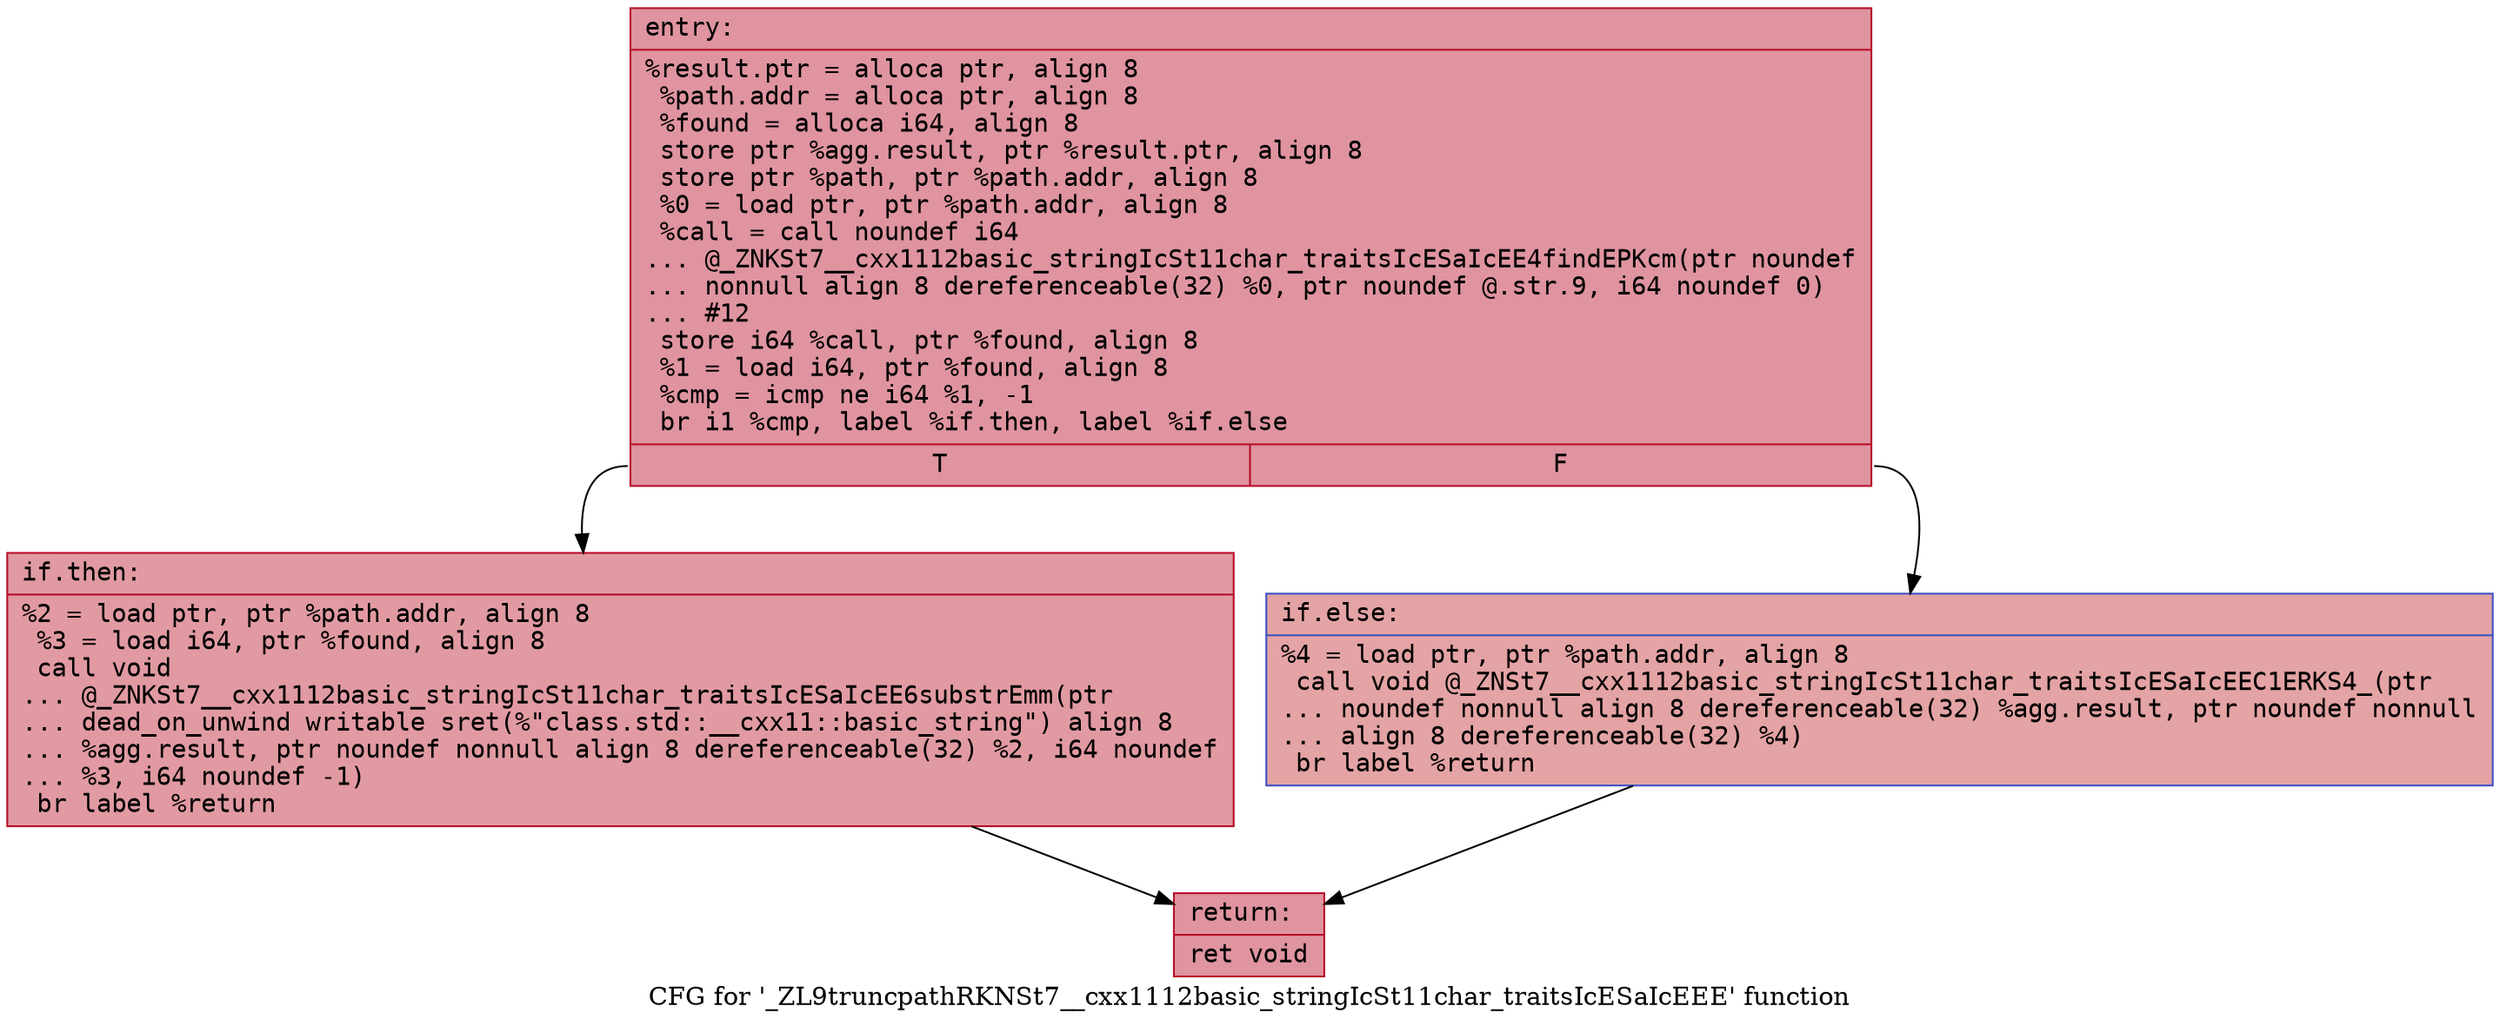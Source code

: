 digraph "CFG for '_ZL9truncpathRKNSt7__cxx1112basic_stringIcSt11char_traitsIcESaIcEEE' function" {
	label="CFG for '_ZL9truncpathRKNSt7__cxx1112basic_stringIcSt11char_traitsIcESaIcEEE' function";

	Node0x55d775284350 [shape=record,color="#b70d28ff", style=filled, fillcolor="#b70d2870" fontname="Courier",label="{entry:\l|  %result.ptr = alloca ptr, align 8\l  %path.addr = alloca ptr, align 8\l  %found = alloca i64, align 8\l  store ptr %agg.result, ptr %result.ptr, align 8\l  store ptr %path, ptr %path.addr, align 8\l  %0 = load ptr, ptr %path.addr, align 8\l  %call = call noundef i64\l... @_ZNKSt7__cxx1112basic_stringIcSt11char_traitsIcESaIcEE4findEPKcm(ptr noundef\l... nonnull align 8 dereferenceable(32) %0, ptr noundef @.str.9, i64 noundef 0)\l... #12\l  store i64 %call, ptr %found, align 8\l  %1 = load i64, ptr %found, align 8\l  %cmp = icmp ne i64 %1, -1\l  br i1 %cmp, label %if.then, label %if.else\l|{<s0>T|<s1>F}}"];
	Node0x55d775284350:s0 -> Node0x55d7752847f0[tooltip="entry -> if.then\nProbability 62.50%" ];
	Node0x55d775284350:s1 -> Node0x55d775284bc0[tooltip="entry -> if.else\nProbability 37.50%" ];
	Node0x55d7752847f0 [shape=record,color="#b70d28ff", style=filled, fillcolor="#bb1b2c70" fontname="Courier",label="{if.then:\l|  %2 = load ptr, ptr %path.addr, align 8\l  %3 = load i64, ptr %found, align 8\l  call void\l... @_ZNKSt7__cxx1112basic_stringIcSt11char_traitsIcESaIcEE6substrEmm(ptr\l... dead_on_unwind writable sret(%\"class.std::__cxx11::basic_string\") align 8\l... %agg.result, ptr noundef nonnull align 8 dereferenceable(32) %2, i64 noundef\l... %3, i64 noundef -1)\l  br label %return\l}"];
	Node0x55d7752847f0 -> Node0x55d775284de0[tooltip="if.then -> return\nProbability 100.00%" ];
	Node0x55d775284bc0 [shape=record,color="#3d50c3ff", style=filled, fillcolor="#c32e3170" fontname="Courier",label="{if.else:\l|  %4 = load ptr, ptr %path.addr, align 8\l  call void @_ZNSt7__cxx1112basic_stringIcSt11char_traitsIcESaIcEEC1ERKS4_(ptr\l... noundef nonnull align 8 dereferenceable(32) %agg.result, ptr noundef nonnull\l... align 8 dereferenceable(32) %4)\l  br label %return\l}"];
	Node0x55d775284bc0 -> Node0x55d775284de0[tooltip="if.else -> return\nProbability 100.00%" ];
	Node0x55d775284de0 [shape=record,color="#b70d28ff", style=filled, fillcolor="#b70d2870" fontname="Courier",label="{return:\l|  ret void\l}"];
}

